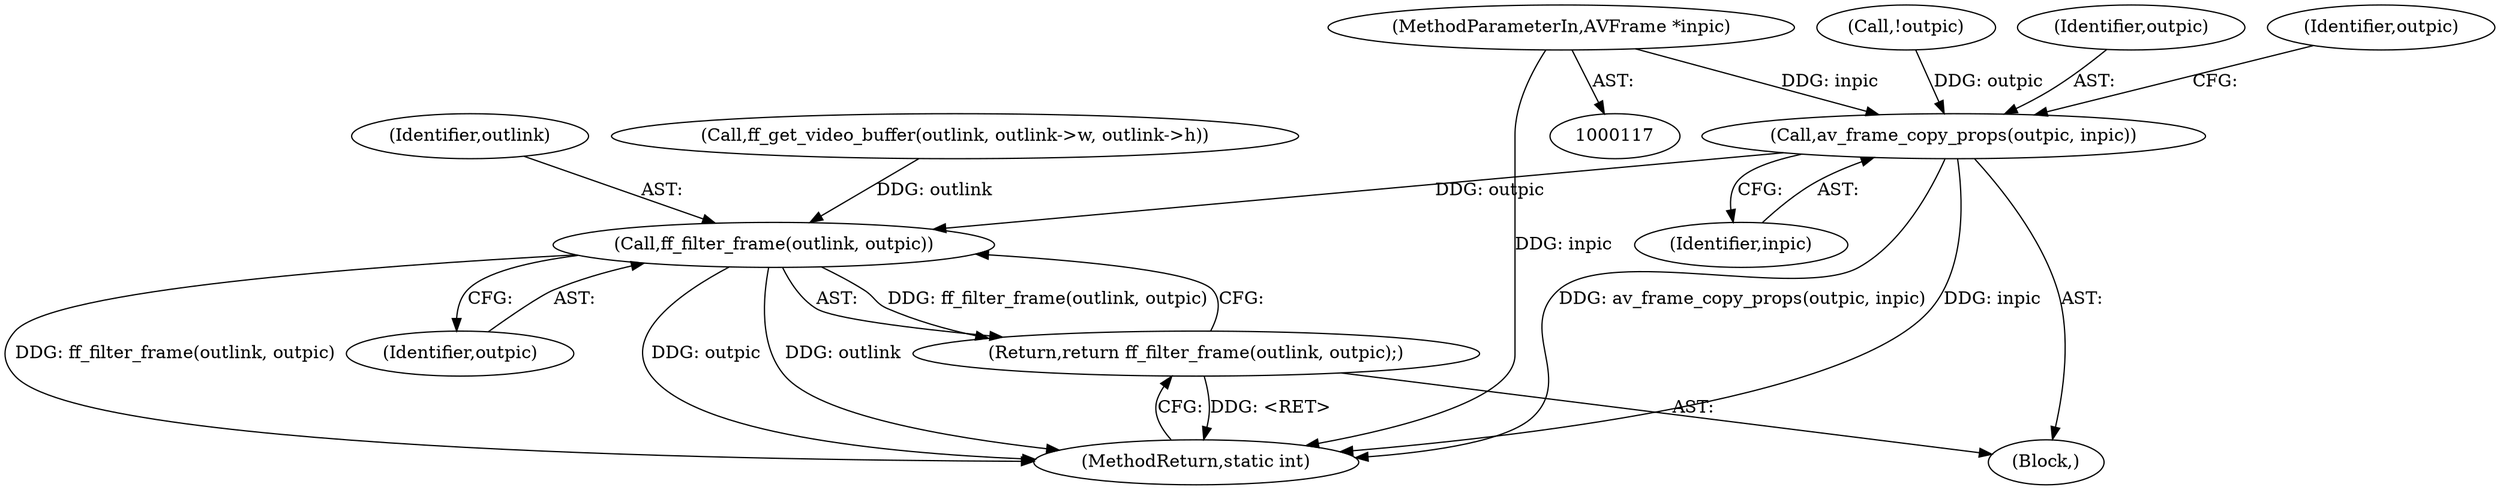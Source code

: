 digraph "0_FFmpeg_e43a0a232dbf6d3c161823c2e07c52e76227a1bc_5@pointer" {
"1000119" [label="(MethodParameterIn,AVFrame *inpic)"];
"1000235" [label="(Call,av_frame_copy_props(outpic, inpic))"];
"1001150" [label="(Call,ff_filter_frame(outlink, outpic))"];
"1001149" [label="(Return,return ff_filter_frame(outlink, outpic);)"];
"1000235" [label="(Call,av_frame_copy_props(outpic, inpic))"];
"1000237" [label="(Identifier,inpic)"];
"1000240" [label="(Identifier,outpic)"];
"1000226" [label="(Call,!outpic)"];
"1001150" [label="(Call,ff_filter_frame(outlink, outpic))"];
"1001152" [label="(Identifier,outpic)"];
"1000217" [label="(Call,ff_get_video_buffer(outlink, outlink->w, outlink->h))"];
"1000120" [label="(Block,)"];
"1000119" [label="(MethodParameterIn,AVFrame *inpic)"];
"1000236" [label="(Identifier,outpic)"];
"1001149" [label="(Return,return ff_filter_frame(outlink, outpic);)"];
"1001151" [label="(Identifier,outlink)"];
"1001153" [label="(MethodReturn,static int)"];
"1000119" -> "1000117"  [label="AST: "];
"1000119" -> "1001153"  [label="DDG: inpic"];
"1000119" -> "1000235"  [label="DDG: inpic"];
"1000235" -> "1000120"  [label="AST: "];
"1000235" -> "1000237"  [label="CFG: "];
"1000236" -> "1000235"  [label="AST: "];
"1000237" -> "1000235"  [label="AST: "];
"1000240" -> "1000235"  [label="CFG: "];
"1000235" -> "1001153"  [label="DDG: inpic"];
"1000235" -> "1001153"  [label="DDG: av_frame_copy_props(outpic, inpic)"];
"1000226" -> "1000235"  [label="DDG: outpic"];
"1000235" -> "1001150"  [label="DDG: outpic"];
"1001150" -> "1001149"  [label="AST: "];
"1001150" -> "1001152"  [label="CFG: "];
"1001151" -> "1001150"  [label="AST: "];
"1001152" -> "1001150"  [label="AST: "];
"1001149" -> "1001150"  [label="CFG: "];
"1001150" -> "1001153"  [label="DDG: outlink"];
"1001150" -> "1001153"  [label="DDG: ff_filter_frame(outlink, outpic)"];
"1001150" -> "1001153"  [label="DDG: outpic"];
"1001150" -> "1001149"  [label="DDG: ff_filter_frame(outlink, outpic)"];
"1000217" -> "1001150"  [label="DDG: outlink"];
"1001149" -> "1000120"  [label="AST: "];
"1001153" -> "1001149"  [label="CFG: "];
"1001149" -> "1001153"  [label="DDG: <RET>"];
}
